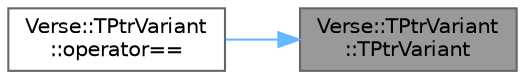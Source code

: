 digraph "Verse::TPtrVariant::TPtrVariant"
{
 // INTERACTIVE_SVG=YES
 // LATEX_PDF_SIZE
  bgcolor="transparent";
  edge [fontname=Helvetica,fontsize=10,labelfontname=Helvetica,labelfontsize=10];
  node [fontname=Helvetica,fontsize=10,shape=box,height=0.2,width=0.4];
  rankdir="RL";
  Node1 [id="Node000001",label="Verse::TPtrVariant\l::TPtrVariant",height=0.2,width=0.4,color="gray40", fillcolor="grey60", style="filled", fontcolor="black",tooltip=" "];
  Node1 -> Node2 [id="edge1_Node000001_Node000002",dir="back",color="steelblue1",style="solid",tooltip=" "];
  Node2 [id="Node000002",label="Verse::TPtrVariant\l::operator==",height=0.2,width=0.4,color="grey40", fillcolor="white", style="filled",URL="$d8/d30/structVerse_1_1TPtrVariant.html#a6f878174eb264bd4af9634acdb9959ef",tooltip=" "];
}
